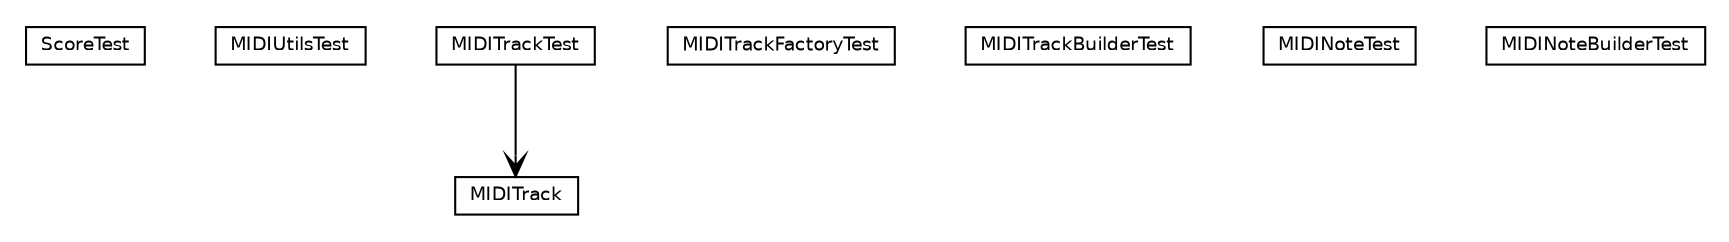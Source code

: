 #!/usr/local/bin/dot
#
# Class diagram 
# Generated by UMLGraph version R5_6-24-gf6e263 (http://www.umlgraph.org/)
#

digraph G {
	edge [fontname="Helvetica",fontsize=10,labelfontname="Helvetica",labelfontsize=10];
	node [fontname="Helvetica",fontsize=10,shape=plaintext];
	nodesep=0.25;
	ranksep=0.5;
	// com.rockhoppertech.music.midi.js.ScoreTest
	c146 [label=<<table title="com.rockhoppertech.music.midi.js.ScoreTest" border="0" cellborder="1" cellspacing="0" cellpadding="2" port="p" href="./ScoreTest.html">
		<tr><td><table border="0" cellspacing="0" cellpadding="1">
<tr><td align="center" balign="center"> ScoreTest </td></tr>
		</table></td></tr>
		</table>>, URL="./ScoreTest.html", fontname="Helvetica", fontcolor="black", fontsize=9.0];
	// com.rockhoppertech.music.midi.js.MIDIUtilsTest
	c147 [label=<<table title="com.rockhoppertech.music.midi.js.MIDIUtilsTest" border="0" cellborder="1" cellspacing="0" cellpadding="2" port="p" href="./MIDIUtilsTest.html">
		<tr><td><table border="0" cellspacing="0" cellpadding="1">
<tr><td align="center" balign="center"> MIDIUtilsTest </td></tr>
		</table></td></tr>
		</table>>, URL="./MIDIUtilsTest.html", fontname="Helvetica", fontcolor="black", fontsize=9.0];
	// com.rockhoppertech.music.midi.js.MIDITrackTest
	c148 [label=<<table title="com.rockhoppertech.music.midi.js.MIDITrackTest" border="0" cellborder="1" cellspacing="0" cellpadding="2" port="p" href="./MIDITrackTest.html">
		<tr><td><table border="0" cellspacing="0" cellpadding="1">
<tr><td align="center" balign="center"> MIDITrackTest </td></tr>
		</table></td></tr>
		</table>>, URL="./MIDITrackTest.html", fontname="Helvetica", fontcolor="black", fontsize=9.0];
	// com.rockhoppertech.music.midi.js.MIDITrackFactoryTest
	c149 [label=<<table title="com.rockhoppertech.music.midi.js.MIDITrackFactoryTest" border="0" cellborder="1" cellspacing="0" cellpadding="2" port="p" href="./MIDITrackFactoryTest.html">
		<tr><td><table border="0" cellspacing="0" cellpadding="1">
<tr><td align="center" balign="center"> MIDITrackFactoryTest </td></tr>
		</table></td></tr>
		</table>>, URL="./MIDITrackFactoryTest.html", fontname="Helvetica", fontcolor="black", fontsize=9.0];
	// com.rockhoppertech.music.midi.js.MIDITrackBuilderTest
	c150 [label=<<table title="com.rockhoppertech.music.midi.js.MIDITrackBuilderTest" border="0" cellborder="1" cellspacing="0" cellpadding="2" port="p" href="./MIDITrackBuilderTest.html">
		<tr><td><table border="0" cellspacing="0" cellpadding="1">
<tr><td align="center" balign="center"> MIDITrackBuilderTest </td></tr>
		</table></td></tr>
		</table>>, URL="./MIDITrackBuilderTest.html", fontname="Helvetica", fontcolor="black", fontsize=9.0];
	// com.rockhoppertech.music.midi.js.MIDINoteTest
	c151 [label=<<table title="com.rockhoppertech.music.midi.js.MIDINoteTest" border="0" cellborder="1" cellspacing="0" cellpadding="2" port="p" href="./MIDINoteTest.html">
		<tr><td><table border="0" cellspacing="0" cellpadding="1">
<tr><td align="center" balign="center"> MIDINoteTest </td></tr>
		</table></td></tr>
		</table>>, URL="./MIDINoteTest.html", fontname="Helvetica", fontcolor="black", fontsize=9.0];
	// com.rockhoppertech.music.midi.js.MIDINoteBuilderTest
	c152 [label=<<table title="com.rockhoppertech.music.midi.js.MIDINoteBuilderTest" border="0" cellborder="1" cellspacing="0" cellpadding="2" port="p" href="./MIDINoteBuilderTest.html">
		<tr><td><table border="0" cellspacing="0" cellpadding="1">
<tr><td align="center" balign="center"> MIDINoteBuilderTest </td></tr>
		</table></td></tr>
		</table>>, URL="./MIDINoteBuilderTest.html", fontname="Helvetica", fontcolor="black", fontsize=9.0];
	// com.rockhoppertech.music.midi.js.MIDITrackTest NAVASSOC com.rockhoppertech.music.midi.js.MIDITrack
	c148:p -> c169:p [taillabel="", label="", headlabel="", fontname="Helvetica", fontcolor="black", fontsize=10.0, color="black", arrowhead=open];
	// com.rockhoppertech.music.midi.js.MIDITrack
	c169 [label=<<table title="com.rockhoppertech.music.midi.js.MIDITrack" border="0" cellborder="1" cellspacing="0" cellpadding="2" port="p">
		<tr><td><table border="0" cellspacing="0" cellpadding="1">
<tr><td align="center" balign="center"> MIDITrack </td></tr>
		</table></td></tr>
		</table>>, URL="null", fontname="Helvetica", fontcolor="black", fontsize=9.0];
}

